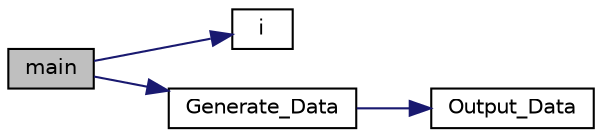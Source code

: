 digraph "main"
{
  edge [fontname="Helvetica",fontsize="10",labelfontname="Helvetica",labelfontsize="10"];
  node [fontname="Helvetica",fontsize="10",shape=record];
  rankdir="LR";
  Node0 [label="main",height=0.2,width=0.4,color="black", fillcolor="grey75", style="filled", fontcolor="black"];
  Node0 -> Node1 [color="midnightblue",fontsize="10",style="solid",fontname="Helvetica"];
  Node1 [label="i",height=0.2,width=0.4,color="black", fillcolor="white", style="filled",URL="$_data___generator_2_input_8h.html#a5d6816662449d5e74ab1f78234044260"];
  Node0 -> Node2 [color="midnightblue",fontsize="10",style="solid",fontname="Helvetica"];
  Node2 [label="Generate_Data",height=0.2,width=0.4,color="black", fillcolor="white", style="filled",URL="$_data___generator_8h.html#a8f082dd9626b5a1fb97fba5a6c236fb1"];
  Node2 -> Node3 [color="midnightblue",fontsize="10",style="solid",fontname="Helvetica"];
  Node3 [label="Output_Data",height=0.2,width=0.4,color="black", fillcolor="white", style="filled",URL="$_data___generator_2_prototypes_8h.html#af552c71b8dfb2ef0f79eabc0025de558"];
}
